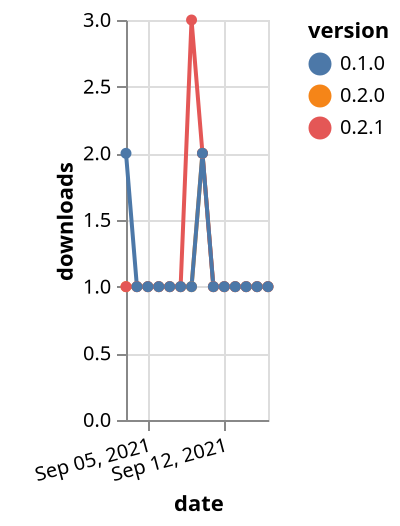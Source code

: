 {"$schema": "https://vega.github.io/schema/vega-lite/v5.json", "description": "A simple bar chart with embedded data.", "data": {"values": [{"date": "2021-09-03", "total": 185, "delta": 1, "version": "0.2.0"}, {"date": "2021-09-04", "total": 186, "delta": 1, "version": "0.2.0"}, {"date": "2021-09-05", "total": 187, "delta": 1, "version": "0.2.0"}, {"date": "2021-09-06", "total": 188, "delta": 1, "version": "0.2.0"}, {"date": "2021-09-07", "total": 189, "delta": 1, "version": "0.2.0"}, {"date": "2021-09-08", "total": 190, "delta": 1, "version": "0.2.0"}, {"date": "2021-09-09", "total": 191, "delta": 1, "version": "0.2.0"}, {"date": "2021-09-10", "total": 193, "delta": 2, "version": "0.2.0"}, {"date": "2021-09-11", "total": 194, "delta": 1, "version": "0.2.0"}, {"date": "2021-09-12", "total": 195, "delta": 1, "version": "0.2.0"}, {"date": "2021-09-13", "total": 196, "delta": 1, "version": "0.2.0"}, {"date": "2021-09-14", "total": 197, "delta": 1, "version": "0.2.0"}, {"date": "2021-09-15", "total": 198, "delta": 1, "version": "0.2.0"}, {"date": "2021-09-16", "total": 199, "delta": 1, "version": "0.2.0"}, {"date": "2021-09-03", "total": 171, "delta": 1, "version": "0.2.1"}, {"date": "2021-09-04", "total": 172, "delta": 1, "version": "0.2.1"}, {"date": "2021-09-05", "total": 173, "delta": 1, "version": "0.2.1"}, {"date": "2021-09-06", "total": 174, "delta": 1, "version": "0.2.1"}, {"date": "2021-09-07", "total": 175, "delta": 1, "version": "0.2.1"}, {"date": "2021-09-08", "total": 176, "delta": 1, "version": "0.2.1"}, {"date": "2021-09-09", "total": 179, "delta": 3, "version": "0.2.1"}, {"date": "2021-09-10", "total": 181, "delta": 2, "version": "0.2.1"}, {"date": "2021-09-11", "total": 182, "delta": 1, "version": "0.2.1"}, {"date": "2021-09-12", "total": 183, "delta": 1, "version": "0.2.1"}, {"date": "2021-09-13", "total": 184, "delta": 1, "version": "0.2.1"}, {"date": "2021-09-14", "total": 185, "delta": 1, "version": "0.2.1"}, {"date": "2021-09-15", "total": 186, "delta": 1, "version": "0.2.1"}, {"date": "2021-09-16", "total": 187, "delta": 1, "version": "0.2.1"}, {"date": "2021-09-03", "total": 190, "delta": 2, "version": "0.1.0"}, {"date": "2021-09-04", "total": 191, "delta": 1, "version": "0.1.0"}, {"date": "2021-09-05", "total": 192, "delta": 1, "version": "0.1.0"}, {"date": "2021-09-06", "total": 193, "delta": 1, "version": "0.1.0"}, {"date": "2021-09-07", "total": 194, "delta": 1, "version": "0.1.0"}, {"date": "2021-09-08", "total": 195, "delta": 1, "version": "0.1.0"}, {"date": "2021-09-09", "total": 196, "delta": 1, "version": "0.1.0"}, {"date": "2021-09-10", "total": 198, "delta": 2, "version": "0.1.0"}, {"date": "2021-09-11", "total": 199, "delta": 1, "version": "0.1.0"}, {"date": "2021-09-12", "total": 200, "delta": 1, "version": "0.1.0"}, {"date": "2021-09-13", "total": 201, "delta": 1, "version": "0.1.0"}, {"date": "2021-09-14", "total": 202, "delta": 1, "version": "0.1.0"}, {"date": "2021-09-15", "total": 203, "delta": 1, "version": "0.1.0"}, {"date": "2021-09-16", "total": 204, "delta": 1, "version": "0.1.0"}]}, "width": "container", "mark": {"type": "line", "point": {"filled": true}}, "encoding": {"x": {"field": "date", "type": "temporal", "timeUnit": "yearmonthdate", "title": "date", "axis": {"labelAngle": -15}}, "y": {"field": "delta", "type": "quantitative", "title": "downloads"}, "color": {"field": "version", "type": "nominal"}, "tooltip": {"field": "delta"}}}